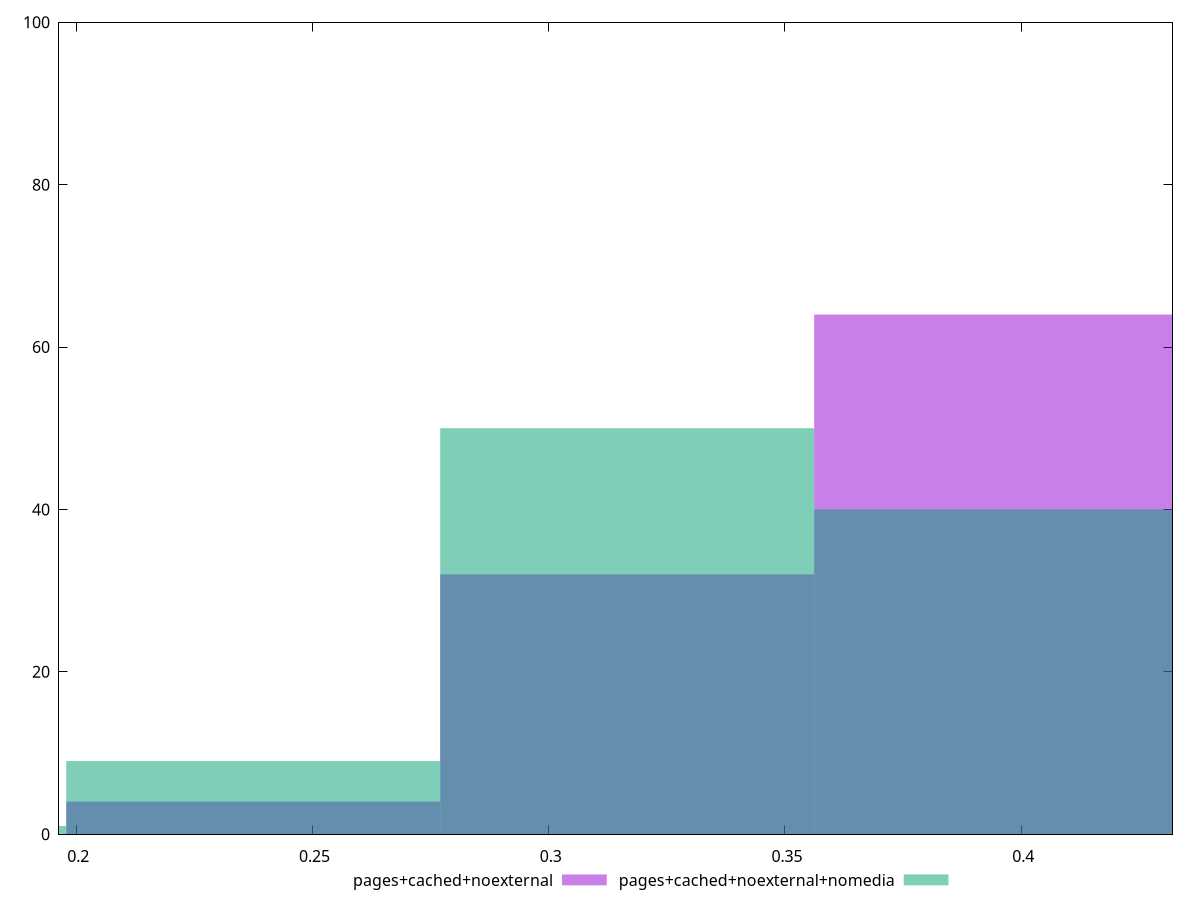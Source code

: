 reset

$pagesCachedNoexternal <<EOF
0.395769819180889 64
0.3166158553447112 32
0.23746189150853342 4
EOF

$pagesCachedNoexternalNomedia <<EOF
0.3166158553447112 50
0.395769819180889 40
0.23746189150853342 9
0.1583079276723556 1
EOF

set key outside below
set boxwidth 0.0791539638361778
set xrange [0.19635031729834942:0.4320389126391154]
set yrange [0:100]
set trange [0:100]
set style fill transparent solid 0.5 noborder
set terminal svg size 640, 500 enhanced background rgb 'white'
set output "reprap/meta/pScore/comparison/histogram/2_vs_3.svg"

plot $pagesCachedNoexternal title "pages+cached+noexternal" with boxes, \
     $pagesCachedNoexternalNomedia title "pages+cached+noexternal+nomedia" with boxes

reset

